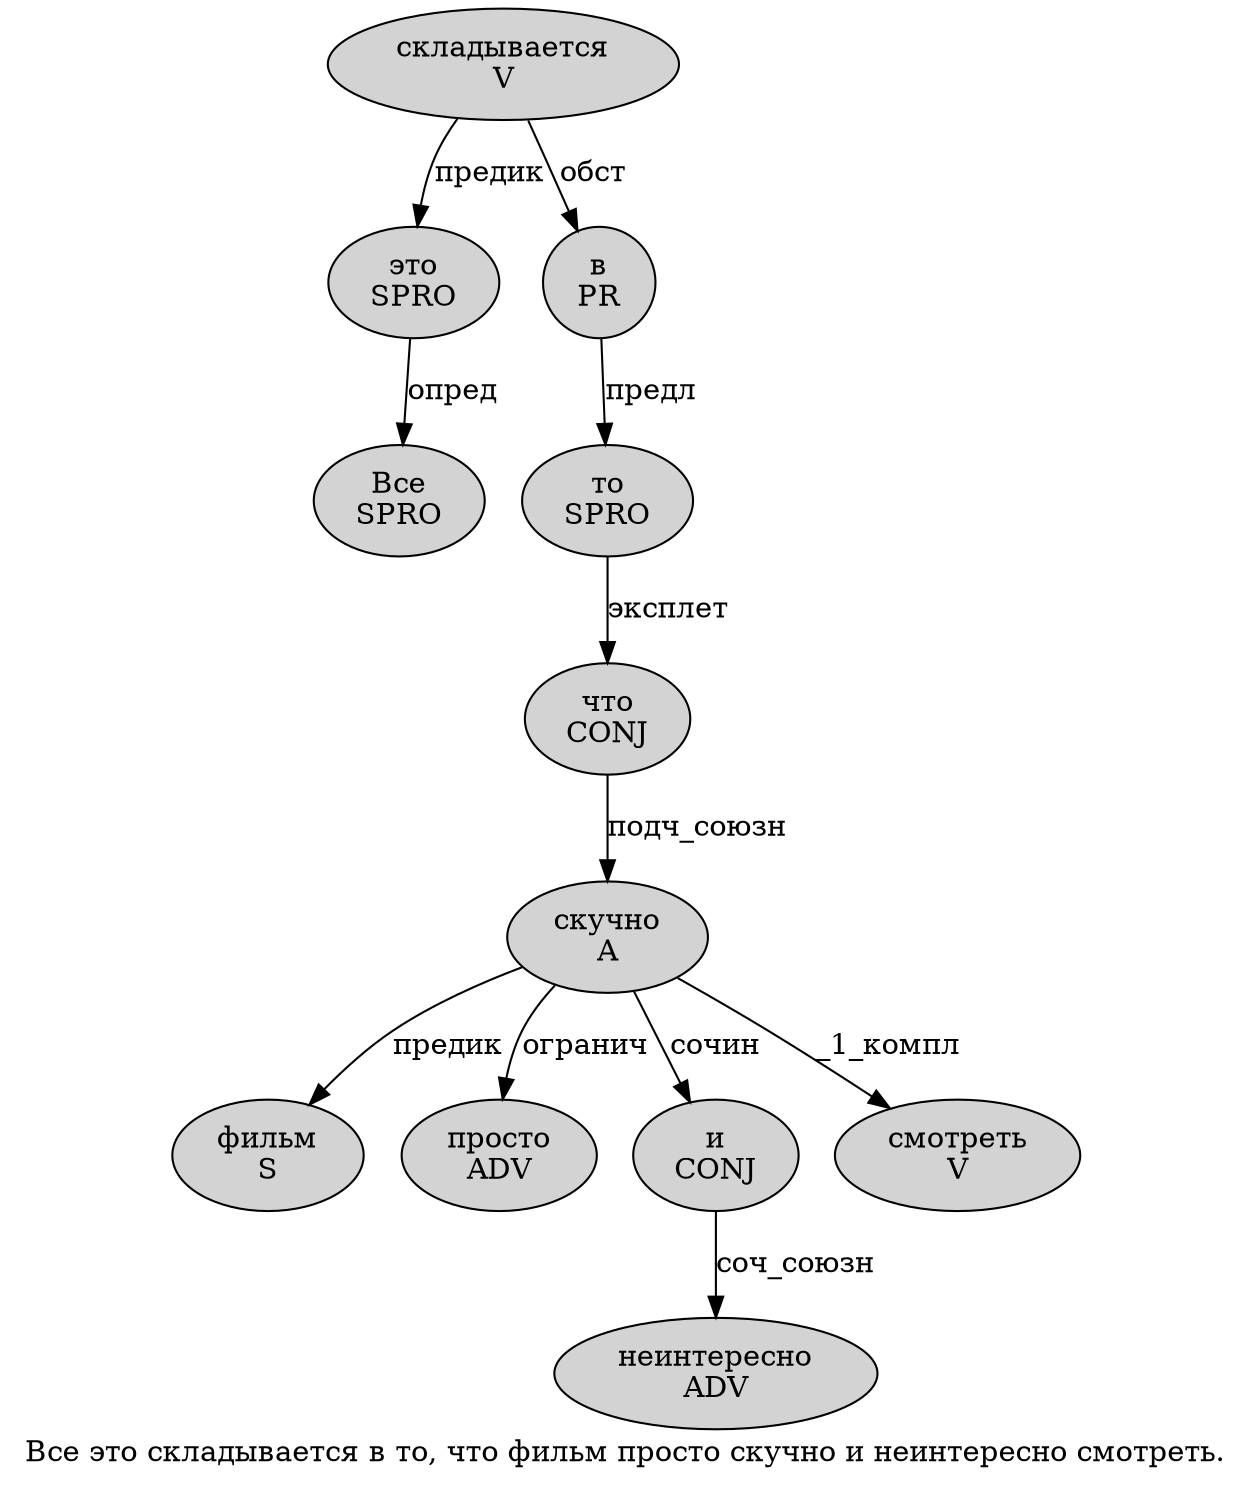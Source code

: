 digraph SENTENCE_4241 {
	graph [label="Все это складывается в то, что фильм просто скучно и неинтересно смотреть."]
	node [style=filled]
		0 [label="Все
SPRO" color="" fillcolor=lightgray penwidth=1 shape=ellipse]
		1 [label="это
SPRO" color="" fillcolor=lightgray penwidth=1 shape=ellipse]
		2 [label="складывается
V" color="" fillcolor=lightgray penwidth=1 shape=ellipse]
		3 [label="в
PR" color="" fillcolor=lightgray penwidth=1 shape=ellipse]
		4 [label="то
SPRO" color="" fillcolor=lightgray penwidth=1 shape=ellipse]
		6 [label="что
CONJ" color="" fillcolor=lightgray penwidth=1 shape=ellipse]
		7 [label="фильм
S" color="" fillcolor=lightgray penwidth=1 shape=ellipse]
		8 [label="просто
ADV" color="" fillcolor=lightgray penwidth=1 shape=ellipse]
		9 [label="скучно
A" color="" fillcolor=lightgray penwidth=1 shape=ellipse]
		10 [label="и
CONJ" color="" fillcolor=lightgray penwidth=1 shape=ellipse]
		11 [label="неинтересно
ADV" color="" fillcolor=lightgray penwidth=1 shape=ellipse]
		12 [label="смотреть
V" color="" fillcolor=lightgray penwidth=1 shape=ellipse]
			4 -> 6 [label="эксплет"]
			6 -> 9 [label="подч_союзн"]
			9 -> 7 [label="предик"]
			9 -> 8 [label="огранич"]
			9 -> 10 [label="сочин"]
			9 -> 12 [label="_1_компл"]
			3 -> 4 [label="предл"]
			2 -> 1 [label="предик"]
			2 -> 3 [label="обст"]
			10 -> 11 [label="соч_союзн"]
			1 -> 0 [label="опред"]
}